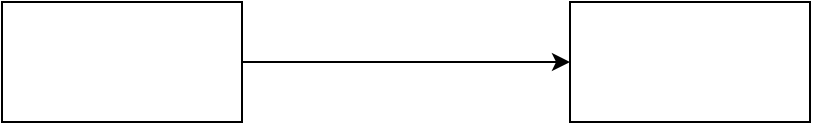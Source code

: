 <mxfile version="14.6.10" type="github">
  <diagram id="4Ie24Pnf4t5JCJ1dOWxc" name="第 1 页">
    <mxGraphModel dx="1102" dy="582" grid="1" gridSize="10" guides="1" tooltips="1" connect="1" arrows="1" fold="1" page="1" pageScale="1" pageWidth="827" pageHeight="1169" math="0" shadow="0">
      <root>
        <mxCell id="0" />
        <mxCell id="1" parent="0" />
        <mxCell id="jJyiKmdqER3AJUHUzP-C-4" style="edgeStyle=orthogonalEdgeStyle;rounded=0;orthogonalLoop=1;jettySize=auto;html=1;exitX=1;exitY=0.5;exitDx=0;exitDy=0;curved=1;" edge="1" parent="1" source="jJyiKmdqER3AJUHUzP-C-2" target="jJyiKmdqER3AJUHUzP-C-3">
          <mxGeometry relative="1" as="geometry" />
        </mxCell>
        <mxCell id="jJyiKmdqER3AJUHUzP-C-2" value="" style="rounded=0;whiteSpace=wrap;html=1;" vertex="1" parent="1">
          <mxGeometry x="130" y="150" width="120" height="60" as="geometry" />
        </mxCell>
        <mxCell id="jJyiKmdqER3AJUHUzP-C-3" value="" style="rounded=0;whiteSpace=wrap;html=1;" vertex="1" parent="1">
          <mxGeometry x="414" y="150" width="120" height="60" as="geometry" />
        </mxCell>
      </root>
    </mxGraphModel>
  </diagram>
</mxfile>
